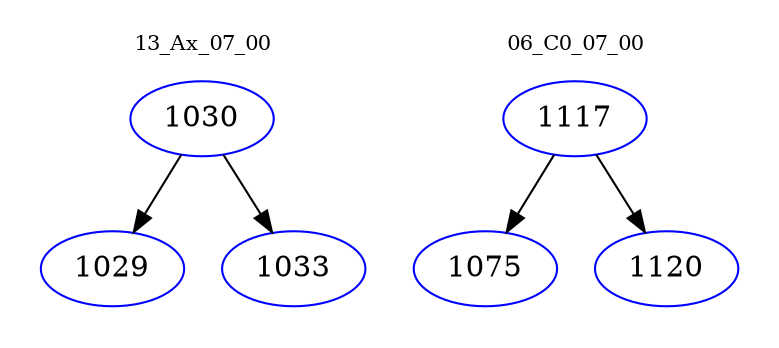 digraph{
subgraph cluster_0 {
color = white
label = "13_Ax_07_00";
fontsize=10;
T0_1030 [label="1030", color="blue"]
T0_1030 -> T0_1029 [color="black"]
T0_1029 [label="1029", color="blue"]
T0_1030 -> T0_1033 [color="black"]
T0_1033 [label="1033", color="blue"]
}
subgraph cluster_1 {
color = white
label = "06_C0_07_00";
fontsize=10;
T1_1117 [label="1117", color="blue"]
T1_1117 -> T1_1075 [color="black"]
T1_1075 [label="1075", color="blue"]
T1_1117 -> T1_1120 [color="black"]
T1_1120 [label="1120", color="blue"]
}
}
